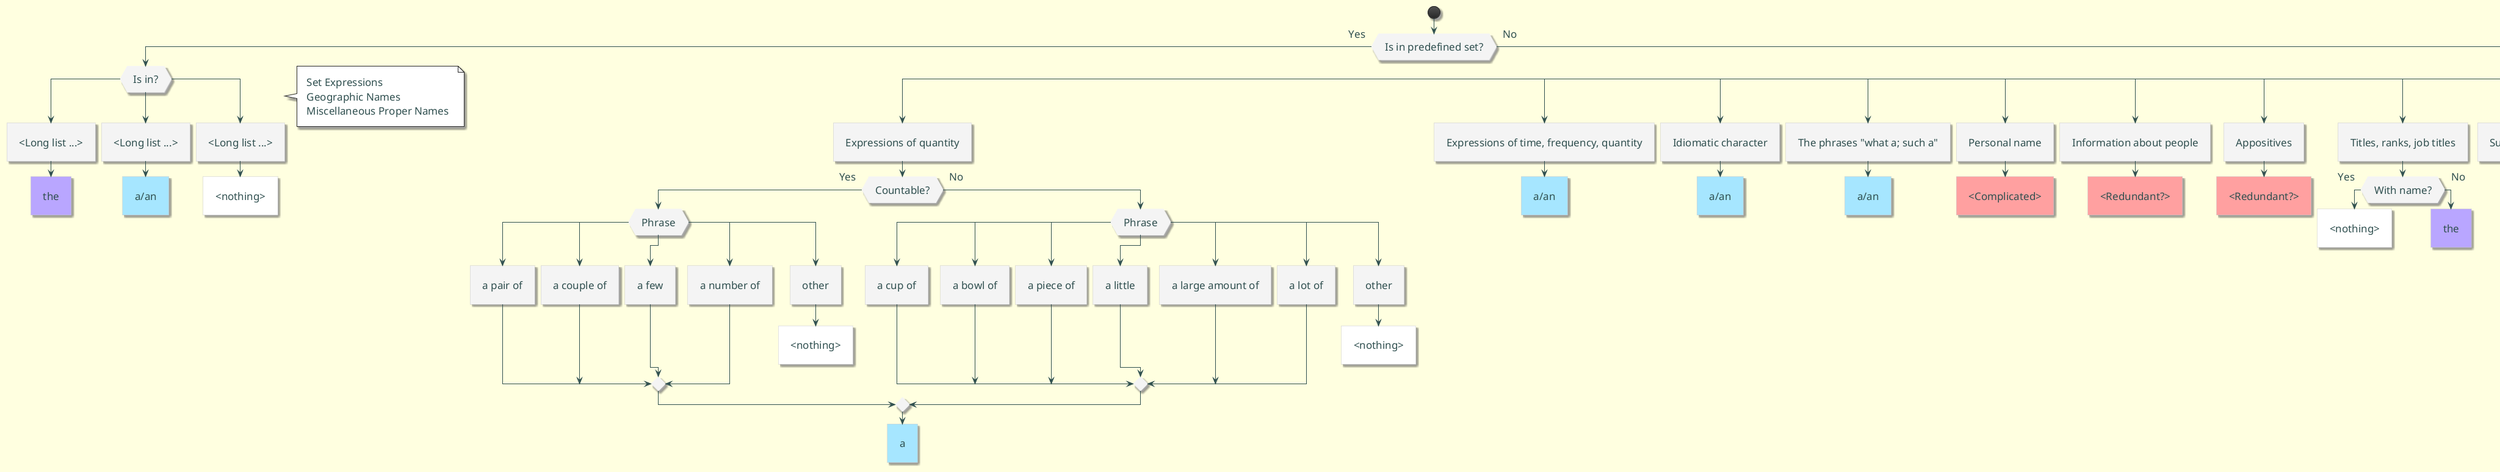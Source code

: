 @startuml
'skinparam monochrome true
'skinparam ArrowColor black
'skinparam shadowing false
!theme carbon-gray
skinparam backgroundColor LightYellow
skinparam ArrowColor DarkSlateGray
skinparam ArrowFontSize 17
skinparam defaultFontColor DarkSlateGray
skinparam defaultFontSize 17
skinparam shadowing true

start

' if (?) then (Yes)
'   #000000:?;
'   detach
' else (No)
'   #000000:?;
'   detach
' endif

' switch ()
' case ()
' case ()
' endswitch

if (Is in predefined set?) then (Yes)
  switch (Is in?)
  note right
    Set Expressions
    Geographic Names
    Miscellaneous Proper Names
  end note
  case ()
    :<Long list ...>;
    #b9a6ff:the;
    detach
  case ()
    :<Long list ...>;
    #a6e6ff:a/an;
    detach
  case ()
    :<Long list ...>;
    #ffffff:<nothing>;
    detach
  endswitch
else (No)
  switch (Is it)
  case ()
    :Expressions of quantity;
    if (Countable?) then (Yes)
      switch (Phrase)
      case ()
        :a pair of;
      case ()
        :a couple of;
      case ()
        :a few;
      case ()
        :a number of;
      case ()
        :other;
        #ffffff:<nothing>;
        detach
      endswitch
    else (No)
      switch (Phrase)
      case ()
        :a cup of;
      case ()
        :a bowl of;
      case ()
        :a piece of;
      case ()
        :a little;
      case ()
        :a large amount of;
      case ()
        :a lot of;
      case ()
        :other;
        #ffffff:<nothing>;
        detach
      endswitch
    endif
    #a6e6ff:a;
    detach
  case ()
    :Expressions of time, frequency, quantity;
    #a6e6ff:a/an;
    detach
  case ()
    :Idiomatic character;
    #a6e6ff:a/an;
    detach
  case ()
    :The phrases "what a; such a";
    #a6e6ff:a/an;
    detach
  case ()
    :Personal name;
    #ffa0a0:<Complicated>;
    detach
  case ()
    :Information about people;
    #ffa0a0:<Redundant?>;
    detach
  case ()
    :Appositives;
    #ffa0a0:<Redundant?>;
    detach
  case ()
    :Titles, ranks, job titles;
    if (With name?) then (Yes)
      #ffffff:<nothing>;
      detach
    else (No)
      #b9a6ff:the;
      detach
    endif
  case ()
    :Surname in the plural;
    #b9a6ff:the;
    detach
  case ()
    :Adverbial modifier;
    switch ()
    case()
      :Time;
      #b9a6ff:the;
      detach
    case()
      :Place;
      #b9a6ff:the;
      detach
    case()
      :<Other>;
      #ffffff:<nothing>;
      detach
    endswitch
  case ()
    :Ordinal numeral;
    #b9a6ff:the;
    detach
  case ()
    :Decades of years;
    #b9a6ff:the;
    detach
  case ()
    :Musical instrument;
    #b9a6ff:the;
    detach
  case ()
    :A notion representing a class of objects;
    if (Countable) then (Yes)
      #b9a6ff:the;
      detach
    else (No)
      #ffffff:<nothing>;
      detach
    endif
  case ()
    :Noun;
    if (Countable?) then (Yes)
      if (Grammatical Number) then (Singular)
          if (Means one/some/any?) then (Yes)
            #a6e6ff:a/an;
            detach
          else (No)
            if (Is specific/unique?) then (Yes)
              #b9a6ff:the;
              detach
            else (No)
              #a6e6ff:a/an;
              detach
            endif
          endif
        detach
      else (Plural)
        if (Means one/some/any?) then (Yes)
          #ffffff:<nothing>;
          detach
        else (No)
          if (Is specific/unique?) then (Yes)
            #b9a6ff:the;
            detach
          else (No)
            #ffffff:<nothing>;
            detach
          endif
        endif
      endif
    else (No)
      #ffa6a6:if (Necessary to point out?) then (Yes)
        #b9a6ff:the;
        detach
        detach
      else (No)
        if (Uncountable abstract?) then (Yes)
          #a6e6ff:a/an;
          detach
        else (No)
          if (Functions as countable?) then (Yes)
            #a6e6ff:a/an;
            detach
          else (No)
            #ffffff:<nothing>;
            detach
          endif

        endif
      endif
    endif
  case () 
    :Adjective;
    if (right/wrong/left/right/only/same/last/next/following?) then (Yes)
      if (last/next?) then (Yes)
        if (Adverbial modifiers of time?) then (Yes)
          #ffffff:<nothing>;
          detach
        else (No)
          #b9a6ff:the;
          detach
        endif
      else (No)
        #b9a6ff:the;
        detach
      endif
    else (No)
      if (Functions as noun?) then (Yes)
        #a6e6ff:a/an;
        detach
      else (No)
        #ffffff:<nothing>;
        detach
      endif
    endif

  endswitch
endif
@enduml


